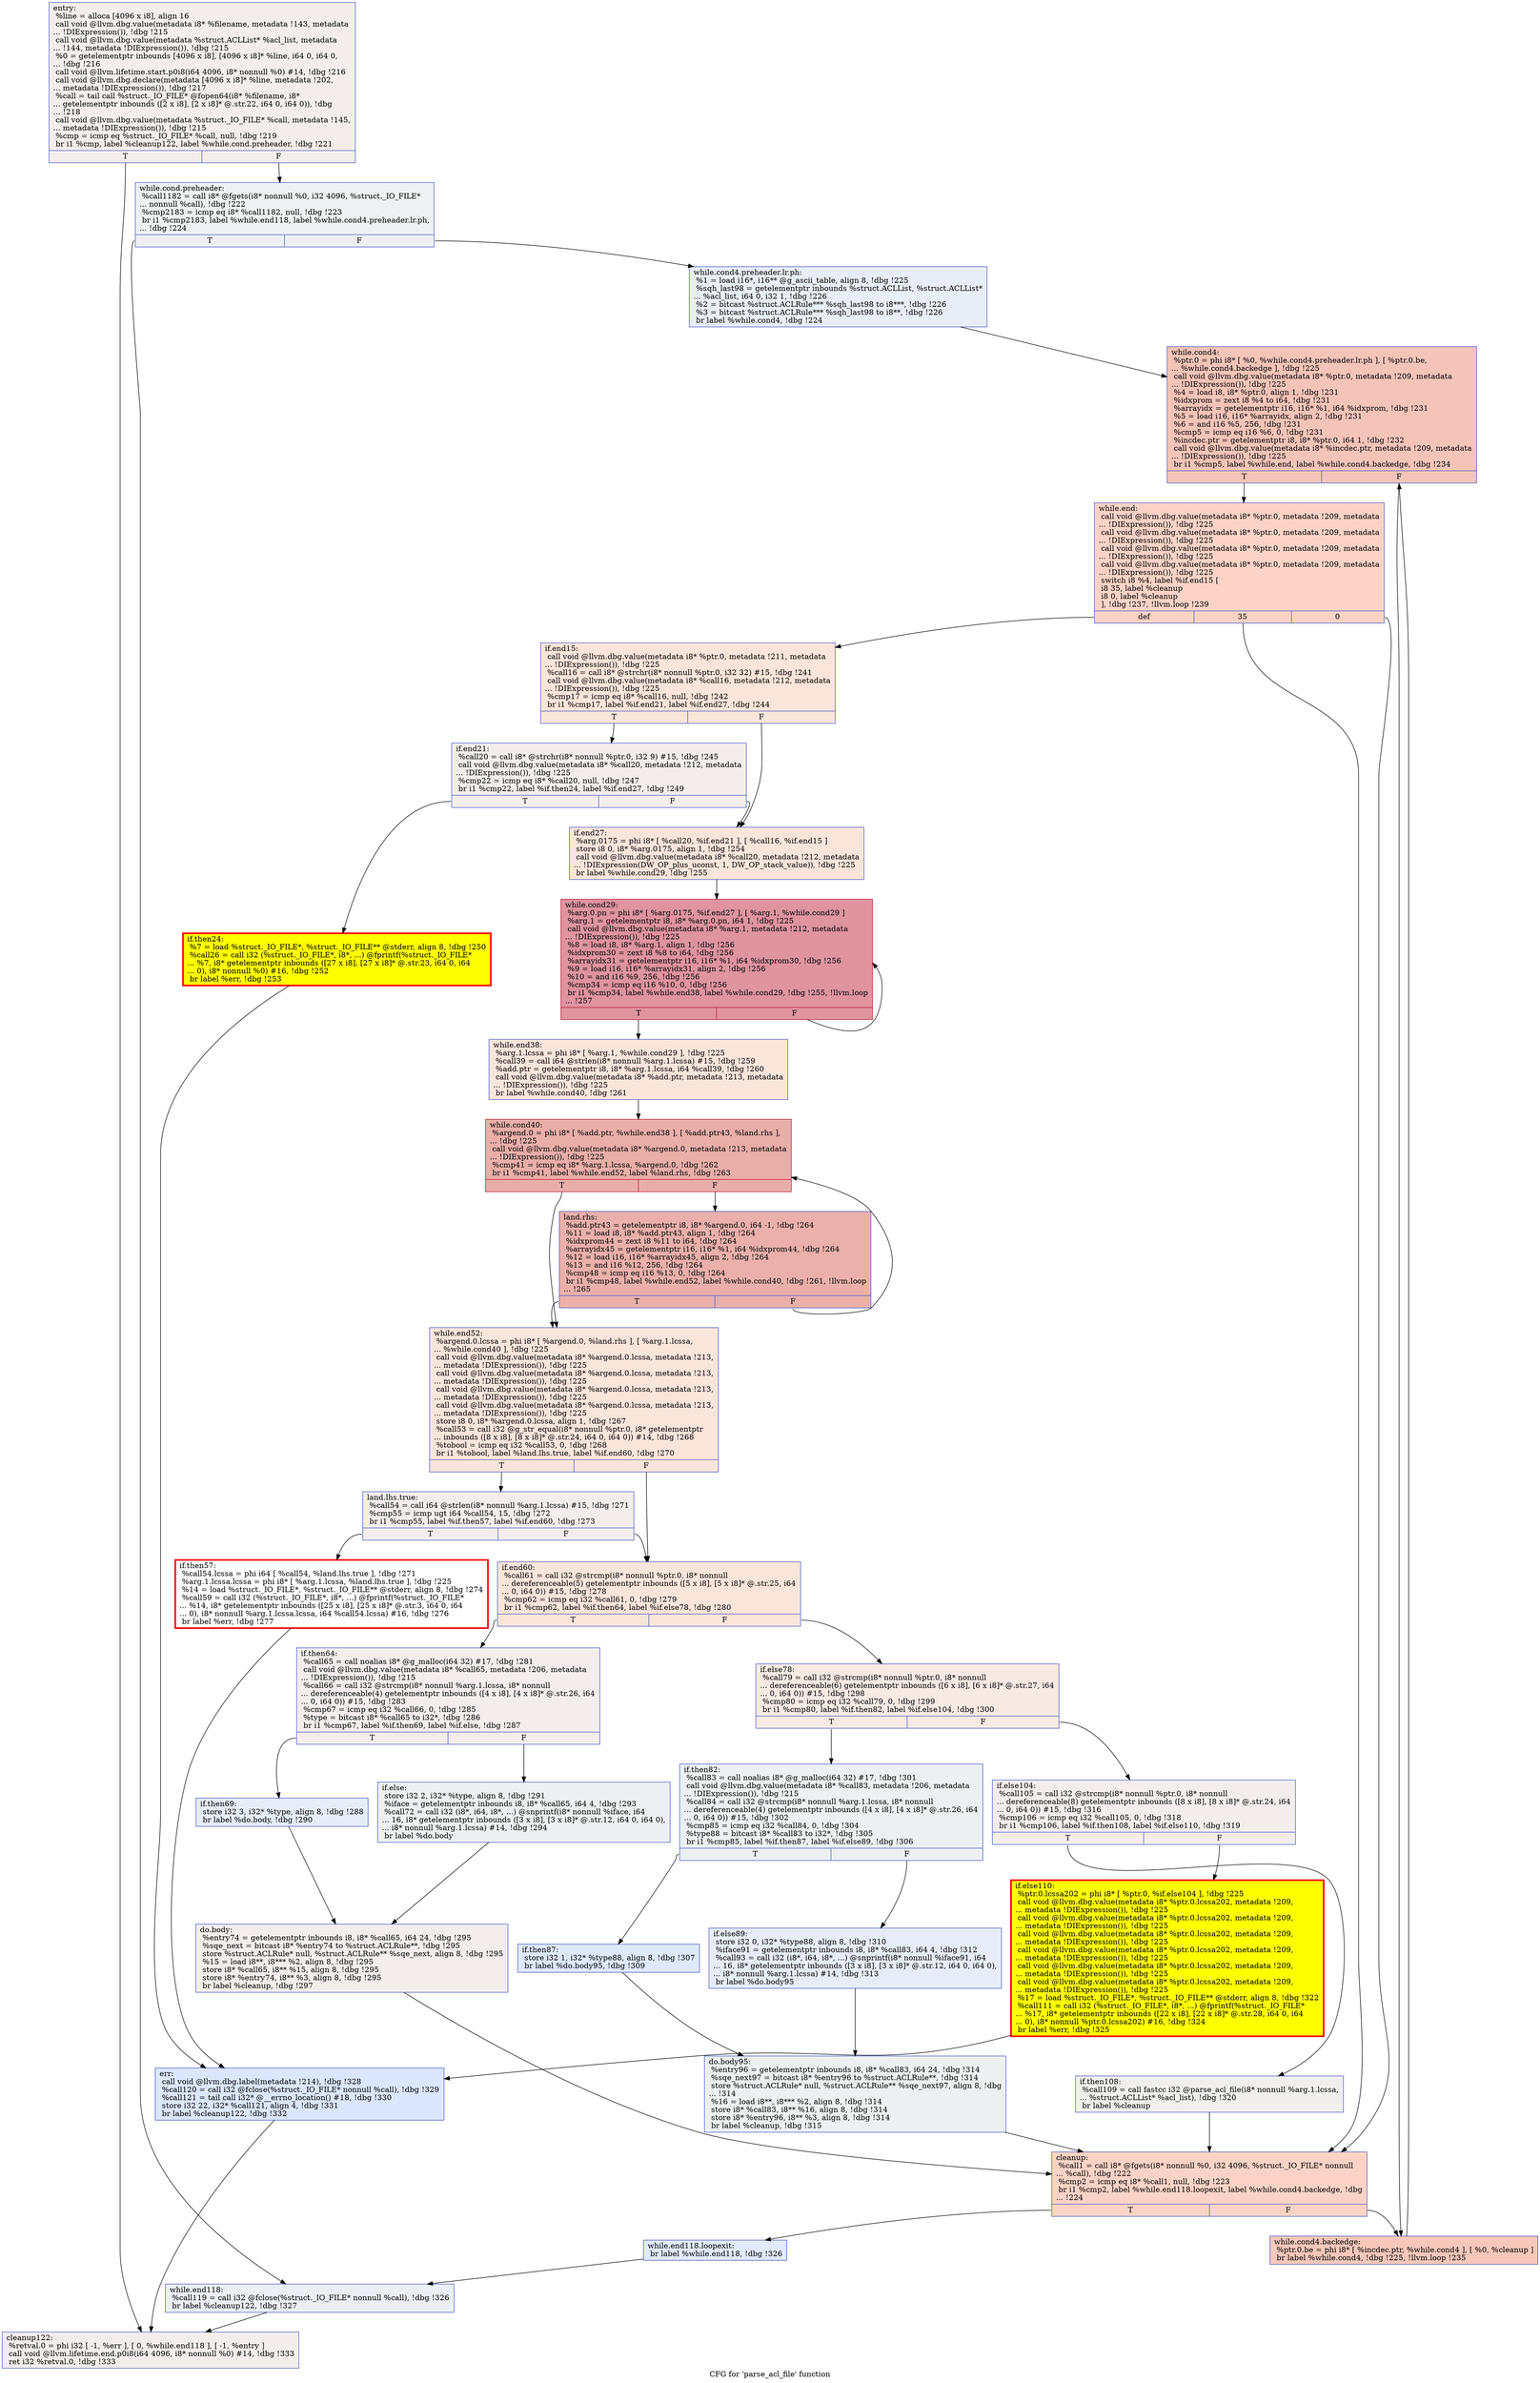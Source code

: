 digraph "CFG for 'parse_acl_file' function" {
	label="CFG for 'parse_acl_file' function";

	Node0x558052d55990 [shape=record,color="#3d50c3ff", style=filled, fillcolor="#e5d8d170",label="{entry:\l  %line = alloca [4096 x i8], align 16\l  call void @llvm.dbg.value(metadata i8* %filename, metadata !143, metadata\l... !DIExpression()), !dbg !215\l  call void @llvm.dbg.value(metadata %struct.ACLList* %acl_list, metadata\l... !144, metadata !DIExpression()), !dbg !215\l  %0 = getelementptr inbounds [4096 x i8], [4096 x i8]* %line, i64 0, i64 0,\l... !dbg !216\l  call void @llvm.lifetime.start.p0i8(i64 4096, i8* nonnull %0) #14, !dbg !216\l  call void @llvm.dbg.declare(metadata [4096 x i8]* %line, metadata !202,\l... metadata !DIExpression()), !dbg !217\l  %call = tail call %struct._IO_FILE* @fopen64(i8* %filename, i8*\l... getelementptr inbounds ([2 x i8], [2 x i8]* @.str.22, i64 0, i64 0)), !dbg\l... !218\l  call void @llvm.dbg.value(metadata %struct._IO_FILE* %call, metadata !145,\l... metadata !DIExpression()), !dbg !215\l  %cmp = icmp eq %struct._IO_FILE* %call, null, !dbg !219\l  br i1 %cmp, label %cleanup122, label %while.cond.preheader, !dbg !221\l|{<s0>T|<s1>F}}"];
	Node0x558052d55990:s0 -> Node0x558052d5aca0;
	Node0x558052d55990:s1 -> Node0x558052e73c90;
	Node0x558052e73c90 [shape=record,color="#3d50c3ff", style=filled, fillcolor="#d9dce170",label="{while.cond.preheader:                             \l  %call1182 = call i8* @fgets(i8* nonnull %0, i32 4096, %struct._IO_FILE*\l... nonnull %call), !dbg !222\l  %cmp2183 = icmp eq i8* %call1182, null, !dbg !223\l  br i1 %cmp2183, label %while.end118, label %while.cond4.preheader.lr.ph,\l... !dbg !224\l|{<s0>T|<s1>F}}"];
	Node0x558052e73c90:s0 -> Node0x558052d5b060;
	Node0x558052e73c90:s1 -> Node0x558052e76d30;
	Node0x558052e76d30 [shape=record,color="#3d50c3ff", style=filled, fillcolor="#cbd8ee70",label="{while.cond4.preheader.lr.ph:                      \l  %1 = load i16*, i16** @g_ascii_table, align 8, !dbg !225\l  %sqh_last98 = getelementptr inbounds %struct.ACLList, %struct.ACLList*\l... %acl_list, i64 0, i32 1, !dbg !226\l  %2 = bitcast %struct.ACLRule*** %sqh_last98 to i8***, !dbg !226\l  %3 = bitcast %struct.ACLRule*** %sqh_last98 to i8**, !dbg !226\l  br label %while.cond4, !dbg !224\l}"];
	Node0x558052e76d30 -> Node0x558052d595f0;
	Node0x558052d595f0 [shape=record,color="#3d50c3ff", style=filled, fillcolor="#e97a5f70",label="{while.cond4:                                      \l  %ptr.0 = phi i8* [ %0, %while.cond4.preheader.lr.ph ], [ %ptr.0.be,\l... %while.cond4.backedge ], !dbg !225\l  call void @llvm.dbg.value(metadata i8* %ptr.0, metadata !209, metadata\l... !DIExpression()), !dbg !225\l  %4 = load i8, i8* %ptr.0, align 1, !dbg !231\l  %idxprom = zext i8 %4 to i64, !dbg !231\l  %arrayidx = getelementptr i16, i16* %1, i64 %idxprom, !dbg !231\l  %5 = load i16, i16* %arrayidx, align 2, !dbg !231\l  %6 = and i16 %5, 256, !dbg !231\l  %cmp5 = icmp eq i16 %6, 0, !dbg !231\l  %incdec.ptr = getelementptr i8, i8* %ptr.0, i64 1, !dbg !232\l  call void @llvm.dbg.value(metadata i8* %incdec.ptr, metadata !209, metadata\l... !DIExpression()), !dbg !225\l  br i1 %cmp5, label %while.end, label %while.cond4.backedge, !dbg !234\l|{<s0>T|<s1>F}}"];
	Node0x558052d595f0:s0 -> Node0x558052d5ceb0;
	Node0x558052d595f0:s1 -> Node0x558052e7ca10;
	Node0x558052e7ca10 [shape=record,color="#3d50c3ff", style=filled, fillcolor="#ec7f6370",label="{while.cond4.backedge:                             \l  %ptr.0.be = phi i8* [ %incdec.ptr, %while.cond4 ], [ %0, %cleanup ]\l  br label %while.cond4, !dbg !225, !llvm.loop !235\l}"];
	Node0x558052e7ca10 -> Node0x558052d595f0;
	Node0x558052d5ceb0 [shape=record,color="#3d50c3ff", style=filled, fillcolor="#f59c7d70",label="{while.end:                                        \l  call void @llvm.dbg.value(metadata i8* %ptr.0, metadata !209, metadata\l... !DIExpression()), !dbg !225\l  call void @llvm.dbg.value(metadata i8* %ptr.0, metadata !209, metadata\l... !DIExpression()), !dbg !225\l  call void @llvm.dbg.value(metadata i8* %ptr.0, metadata !209, metadata\l... !DIExpression()), !dbg !225\l  call void @llvm.dbg.value(metadata i8* %ptr.0, metadata !209, metadata\l... !DIExpression()), !dbg !225\l  switch i8 %4, label %if.end15 [\l    i8 35, label %cleanup\l    i8 0, label %cleanup\l  ], !dbg !237, !llvm.loop !239\l|{<s0>def|<s1>35|<s2>0}}"];
	Node0x558052d5ceb0:s0 -> Node0x558052d5f130;
	Node0x558052d5ceb0:s1 -> Node0x558052d5fa70;
	Node0x558052d5ceb0:s2 -> Node0x558052d5fa70;
	Node0x558052d5f130 [shape=record,color="#3d50c3ff", style=filled, fillcolor="#f5c1a970",label="{if.end15:                                         \l  call void @llvm.dbg.value(metadata i8* %ptr.0, metadata !211, metadata\l... !DIExpression()), !dbg !225\l  %call16 = call i8* @strchr(i8* nonnull %ptr.0, i32 32) #15, !dbg !241\l  call void @llvm.dbg.value(metadata i8* %call16, metadata !212, metadata\l... !DIExpression()), !dbg !225\l  %cmp17 = icmp eq i8* %call16, null, !dbg !242\l  br i1 %cmp17, label %if.end21, label %if.end27, !dbg !244\l|{<s0>T|<s1>F}}"];
	Node0x558052d5f130:s0 -> Node0x558052d60a50;
	Node0x558052d5f130:s1 -> Node0x558052d61150;
	Node0x558052d60a50 [shape=record,color="#3d50c3ff", style=filled, fillcolor="#e3d9d370",label="{if.end21:                                         \l  %call20 = call i8* @strchr(i8* nonnull %ptr.0, i32 9) #15, !dbg !245\l  call void @llvm.dbg.value(metadata i8* %call20, metadata !212, metadata\l... !DIExpression()), !dbg !225\l  %cmp22 = icmp eq i8* %call20, null, !dbg !247\l  br i1 %cmp22, label %if.then24, label %if.end27, !dbg !249\l|{<s0>T|<s1>F}}"];
	Node0x558052d60a50:s0 -> Node0x558052d61100;
	Node0x558052d60a50:s1 -> Node0x558052d61150;
	Node0x558052d61100 [shape=record,penwidth=3.0, style="filled", color="red", fillcolor="yellow",label="{if.then24:                                        \l  %7 = load %struct._IO_FILE*, %struct._IO_FILE** @stderr, align 8, !dbg !250\l  %call26 = call i32 (%struct._IO_FILE*, i8*, ...) @fprintf(%struct._IO_FILE*\l... %7, i8* getelementptr inbounds ([27 x i8], [27 x i8]* @.str.23, i64 0, i64\l... 0), i8* nonnull %0) #16, !dbg !252\l  br label %err, !dbg !253\l}"];
	Node0x558052d61100 -> Node0x558052d60690;
	Node0x558052d61150 [shape=record,color="#3d50c3ff", style=filled, fillcolor="#f4c5ad70",label="{if.end27:                                         \l  %arg.0175 = phi i8* [ %call20, %if.end21 ], [ %call16, %if.end15 ]\l  store i8 0, i8* %arg.0175, align 1, !dbg !254\l  call void @llvm.dbg.value(metadata i8* %call20, metadata !212, metadata\l... !DIExpression(DW_OP_plus_uconst, 1, DW_OP_stack_value)), !dbg !225\l  br label %while.cond29, !dbg !255\l}"];
	Node0x558052d61150 -> Node0x558052d62780;
	Node0x558052d62780 [shape=record,color="#b70d28ff", style=filled, fillcolor="#b70d2870",label="{while.cond29:                                     \l  %arg.0.pn = phi i8* [ %arg.0175, %if.end27 ], [ %arg.1, %while.cond29 ]\l  %arg.1 = getelementptr i8, i8* %arg.0.pn, i64 1, !dbg !225\l  call void @llvm.dbg.value(metadata i8* %arg.1, metadata !212, metadata\l... !DIExpression()), !dbg !225\l  %8 = load i8, i8* %arg.1, align 1, !dbg !256\l  %idxprom30 = zext i8 %8 to i64, !dbg !256\l  %arrayidx31 = getelementptr i16, i16* %1, i64 %idxprom30, !dbg !256\l  %9 = load i16, i16* %arrayidx31, align 2, !dbg !256\l  %10 = and i16 %9, 256, !dbg !256\l  %cmp34 = icmp eq i16 %10, 0, !dbg !256\l  br i1 %cmp34, label %while.end38, label %while.cond29, !dbg !255, !llvm.loop\l... !257\l|{<s0>T|<s1>F}}"];
	Node0x558052d62780:s0 -> Node0x558052d62910;
	Node0x558052d62780:s1 -> Node0x558052d62780;
	Node0x558052d62910 [shape=record,color="#3d50c3ff", style=filled, fillcolor="#f4c5ad70",label="{while.end38:                                      \l  %arg.1.lcssa = phi i8* [ %arg.1, %while.cond29 ], !dbg !225\l  %call39 = call i64 @strlen(i8* nonnull %arg.1.lcssa) #15, !dbg !259\l  %add.ptr = getelementptr i8, i8* %arg.1.lcssa, i64 %call39, !dbg !260\l  call void @llvm.dbg.value(metadata i8* %add.ptr, metadata !213, metadata\l... !DIExpression()), !dbg !225\l  br label %while.cond40, !dbg !261\l}"];
	Node0x558052d62910 -> Node0x558052d3dca0;
	Node0x558052d3dca0 [shape=record,color="#b70d28ff", style=filled, fillcolor="#d0473d70",label="{while.cond40:                                     \l  %argend.0 = phi i8* [ %add.ptr, %while.end38 ], [ %add.ptr43, %land.rhs ],\l... !dbg !225\l  call void @llvm.dbg.value(metadata i8* %argend.0, metadata !213, metadata\l... !DIExpression()), !dbg !225\l  %cmp41 = icmp eq i8* %arg.1.lcssa, %argend.0, !dbg !262\l  br i1 %cmp41, label %while.end52, label %land.rhs, !dbg !263\l|{<s0>T|<s1>F}}"];
	Node0x558052d3dca0:s0 -> Node0x558052d3de50;
	Node0x558052d3dca0:s1 -> Node0x558052d3df80;
	Node0x558052d3df80 [shape=record,color="#3d50c3ff", style=filled, fillcolor="#d24b4070",label="{land.rhs:                                         \l  %add.ptr43 = getelementptr i8, i8* %argend.0, i64 -1, !dbg !264\l  %11 = load i8, i8* %add.ptr43, align 1, !dbg !264\l  %idxprom44 = zext i8 %11 to i64, !dbg !264\l  %arrayidx45 = getelementptr i16, i16* %1, i64 %idxprom44, !dbg !264\l  %12 = load i16, i16* %arrayidx45, align 2, !dbg !264\l  %13 = and i16 %12, 256, !dbg !264\l  %cmp48 = icmp eq i16 %13, 0, !dbg !264\l  br i1 %cmp48, label %while.end52, label %while.cond40, !dbg !261, !llvm.loop\l... !265\l|{<s0>T|<s1>F}}"];
	Node0x558052d3df80:s0 -> Node0x558052d3de50;
	Node0x558052d3df80:s1 -> Node0x558052d3dca0;
	Node0x558052d3de50 [shape=record,color="#3d50c3ff", style=filled, fillcolor="#f4c5ad70",label="{while.end52:                                      \l  %argend.0.lcssa = phi i8* [ %argend.0, %land.rhs ], [ %arg.1.lcssa,\l... %while.cond40 ], !dbg !225\l  call void @llvm.dbg.value(metadata i8* %argend.0.lcssa, metadata !213,\l... metadata !DIExpression()), !dbg !225\l  call void @llvm.dbg.value(metadata i8* %argend.0.lcssa, metadata !213,\l... metadata !DIExpression()), !dbg !225\l  call void @llvm.dbg.value(metadata i8* %argend.0.lcssa, metadata !213,\l... metadata !DIExpression()), !dbg !225\l  call void @llvm.dbg.value(metadata i8* %argend.0.lcssa, metadata !213,\l... metadata !DIExpression()), !dbg !225\l  store i8 0, i8* %argend.0.lcssa, align 1, !dbg !267\l  %call53 = call i32 @g_str_equal(i8* nonnull %ptr.0, i8* getelementptr\l... inbounds ([8 x i8], [8 x i8]* @.str.24, i64 0, i64 0)) #14, !dbg !268\l  %tobool = icmp eq i32 %call53, 0, !dbg !268\l  br i1 %tobool, label %land.lhs.true, label %if.end60, !dbg !270\l|{<s0>T|<s1>F}}"];
	Node0x558052d3de50:s0 -> Node0x558052d3f1d0;
	Node0x558052d3de50:s1 -> Node0x558052d3f180;
	Node0x558052d3f1d0 [shape=record,color="#3d50c3ff", style=filled, fillcolor="#e3d9d370",label="{land.lhs.true:                                    \l  %call54 = call i64 @strlen(i8* nonnull %arg.1.lcssa) #15, !dbg !271\l  %cmp55 = icmp ugt i64 %call54, 15, !dbg !272\l  br i1 %cmp55, label %if.then57, label %if.end60, !dbg !273\l|{<s0>T|<s1>F}}"];
	Node0x558052d3f1d0:s0 -> Node0x558052d3f130;
	Node0x558052d3f1d0:s1 -> Node0x558052d3f180;
	Node0x558052d3f130 [shape=record,penwidth=3.0, color="red",label="{if.then57:                                        \l  %call54.lcssa = phi i64 [ %call54, %land.lhs.true ], !dbg !271\l  %arg.1.lcssa.lcssa = phi i8* [ %arg.1.lcssa, %land.lhs.true ], !dbg !225\l  %14 = load %struct._IO_FILE*, %struct._IO_FILE** @stderr, align 8, !dbg !274\l  %call59 = call i32 (%struct._IO_FILE*, i8*, ...) @fprintf(%struct._IO_FILE*\l... %14, i8* getelementptr inbounds ([25 x i8], [25 x i8]* @.str.3, i64 0, i64\l... 0), i8* nonnull %arg.1.lcssa.lcssa, i64 %call54.lcssa) #16, !dbg !276\l  br label %err, !dbg !277\l}"];
	Node0x558052d3f130 -> Node0x558052d60690;
	Node0x558052d3f180 [shape=record,color="#3d50c3ff", style=filled, fillcolor="#f4c5ad70",label="{if.end60:                                         \l  %call61 = call i32 @strcmp(i8* nonnull %ptr.0, i8* nonnull\l... dereferenceable(5) getelementptr inbounds ([5 x i8], [5 x i8]* @.str.25, i64\l... 0, i64 0)) #15, !dbg !278\l  %cmp62 = icmp eq i32 %call61, 0, !dbg !279\l  br i1 %cmp62, label %if.then64, label %if.else78, !dbg !280\l|{<s0>T|<s1>F}}"];
	Node0x558052d3f180:s0 -> Node0x558052d6b430;
	Node0x558052d3f180:s1 -> Node0x558052d6b4f0;
	Node0x558052d6b430 [shape=record,color="#3d50c3ff", style=filled, fillcolor="#e3d9d370",label="{if.then64:                                        \l  %call65 = call noalias i8* @g_malloc(i64 32) #17, !dbg !281\l  call void @llvm.dbg.value(metadata i8* %call65, metadata !206, metadata\l... !DIExpression()), !dbg !215\l  %call66 = call i32 @strcmp(i8* nonnull %arg.1.lcssa, i8* nonnull\l... dereferenceable(4) getelementptr inbounds ([4 x i8], [4 x i8]* @.str.26, i64\l... 0, i64 0)) #15, !dbg !283\l  %cmp67 = icmp eq i32 %call66, 0, !dbg !285\l  %type = bitcast i8* %call65 to i32*, !dbg !286\l  br i1 %cmp67, label %if.then69, label %if.else, !dbg !287\l|{<s0>T|<s1>F}}"];
	Node0x558052d6b430:s0 -> Node0x558052d6ce80;
	Node0x558052d6b430:s1 -> Node0x558052d6cf20;
	Node0x558052d6ce80 [shape=record,color="#3d50c3ff", style=filled, fillcolor="#c5d6f270",label="{if.then69:                                        \l  store i32 3, i32* %type, align 8, !dbg !288\l  br label %do.body, !dbg !290\l}"];
	Node0x558052d6ce80 -> Node0x558052d61a80;
	Node0x558052d6cf20 [shape=record,color="#3d50c3ff", style=filled, fillcolor="#d6dce470",label="{if.else:                                          \l  store i32 2, i32* %type, align 8, !dbg !291\l  %iface = getelementptr inbounds i8, i8* %call65, i64 4, !dbg !293\l  %call72 = call i32 (i8*, i64, i8*, ...) @snprintf(i8* nonnull %iface, i64\l... 16, i8* getelementptr inbounds ([3 x i8], [3 x i8]* @.str.12, i64 0, i64 0),\l... i8* nonnull %arg.1.lcssa) #14, !dbg !294\l  br label %do.body\l}"];
	Node0x558052d6cf20 -> Node0x558052d61a80;
	Node0x558052d61a80 [shape=record,color="#3d50c3ff", style=filled, fillcolor="#e3d9d370",label="{do.body:                                          \l  %entry74 = getelementptr inbounds i8, i8* %call65, i64 24, !dbg !295\l  %sqe_next = bitcast i8* %entry74 to %struct.ACLRule**, !dbg !295\l  store %struct.ACLRule* null, %struct.ACLRule** %sqe_next, align 8, !dbg !295\l  %15 = load i8**, i8*** %2, align 8, !dbg !295\l  store i8* %call65, i8** %15, align 8, !dbg !295\l  store i8* %entry74, i8** %3, align 8, !dbg !295\l  br label %cleanup, !dbg !297\l}"];
	Node0x558052d61a80 -> Node0x558052d5fa70;
	Node0x558052d6b4f0 [shape=record,color="#3d50c3ff", style=filled, fillcolor="#eed0c070",label="{if.else78:                                        \l  %call79 = call i32 @strcmp(i8* nonnull %ptr.0, i8* nonnull\l... dereferenceable(6) getelementptr inbounds ([6 x i8], [6 x i8]* @.str.27, i64\l... 0, i64 0)) #15, !dbg !298\l  %cmp80 = icmp eq i32 %call79, 0, !dbg !299\l  br i1 %cmp80, label %if.then82, label %if.else104, !dbg !300\l|{<s0>T|<s1>F}}"];
	Node0x558052d6b4f0:s0 -> Node0x558052d6f360;
	Node0x558052d6b4f0:s1 -> Node0x558052d6f400;
	Node0x558052d6f360 [shape=record,color="#3d50c3ff", style=filled, fillcolor="#d6dce470",label="{if.then82:                                        \l  %call83 = call noalias i8* @g_malloc(i64 32) #17, !dbg !301\l  call void @llvm.dbg.value(metadata i8* %call83, metadata !206, metadata\l... !DIExpression()), !dbg !215\l  %call84 = call i32 @strcmp(i8* nonnull %arg.1.lcssa, i8* nonnull\l... dereferenceable(4) getelementptr inbounds ([4 x i8], [4 x i8]* @.str.26, i64\l... 0, i64 0)) #15, !dbg !302\l  %cmp85 = icmp eq i32 %call84, 0, !dbg !304\l  %type88 = bitcast i8* %call83 to i32*, !dbg !305\l  br i1 %cmp85, label %if.then87, label %if.else89, !dbg !306\l|{<s0>T|<s1>F}}"];
	Node0x558052d6f360:s0 -> Node0x558052d6fca0;
	Node0x558052d6f360:s1 -> Node0x558052d6fd60;
	Node0x558052d6fca0 [shape=record,color="#3d50c3ff", style=filled, fillcolor="#b5cdfa70",label="{if.then87:                                        \l  store i32 1, i32* %type88, align 8, !dbg !307\l  br label %do.body95, !dbg !309\l}"];
	Node0x558052d6fca0 -> Node0x558052d70f90;
	Node0x558052d6fd60 [shape=record,color="#3d50c3ff", style=filled, fillcolor="#c7d7f070",label="{if.else89:                                        \l  store i32 0, i32* %type88, align 8, !dbg !310\l  %iface91 = getelementptr inbounds i8, i8* %call83, i64 4, !dbg !312\l  %call93 = call i32 (i8*, i64, i8*, ...) @snprintf(i8* nonnull %iface91, i64\l... 16, i8* getelementptr inbounds ([3 x i8], [3 x i8]* @.str.12, i64 0, i64 0),\l... i8* nonnull %arg.1.lcssa) #14, !dbg !313\l  br label %do.body95\l}"];
	Node0x558052d6fd60 -> Node0x558052d70f90;
	Node0x558052d70f90 [shape=record,color="#3d50c3ff", style=filled, fillcolor="#d6dce470",label="{do.body95:                                        \l  %entry96 = getelementptr inbounds i8, i8* %call83, i64 24, !dbg !314\l  %sqe_next97 = bitcast i8* %entry96 to %struct.ACLRule**, !dbg !314\l  store %struct.ACLRule* null, %struct.ACLRule** %sqe_next97, align 8, !dbg\l... !314\l  %16 = load i8**, i8*** %2, align 8, !dbg !314\l  store i8* %call83, i8** %16, align 8, !dbg !314\l  store i8* %entry96, i8** %3, align 8, !dbg !314\l  br label %cleanup, !dbg !315\l}"];
	Node0x558052d70f90 -> Node0x558052d5fa70;
	Node0x558052d6f400 [shape=record,color="#3d50c3ff", style=filled, fillcolor="#e3d9d370",label="{if.else104:                                       \l  %call105 = call i32 @strcmp(i8* nonnull %ptr.0, i8* nonnull\l... dereferenceable(8) getelementptr inbounds ([8 x i8], [8 x i8]* @.str.24, i64\l... 0, i64 0)) #15, !dbg !316\l  %cmp106 = icmp eq i32 %call105, 0, !dbg !318\l  br i1 %cmp106, label %if.then108, label %if.else110, !dbg !319\l|{<s0>T|<s1>F}}"];
	Node0x558052d6f400:s0 -> Node0x558052d71e90;
	Node0x558052d6f400:s1 -> Node0x558052d71f30;
	Node0x558052d71e90 [shape=record,color="#3d50c3ff", style=filled, fillcolor="#e0dbd870",label="{if.then108:                                       \l  %call109 = call fastcc i32 @parse_acl_file(i8* nonnull %arg.1.lcssa,\l... %struct.ACLList* %acl_list), !dbg !320\l  br label %cleanup\l}"];
	Node0x558052d71e90 -> Node0x558052d5fa70;
	Node0x558052d71f30 [shape=record,penwidth=3.0, style="filled", color="red", fillcolor="yellow",label="{if.else110:                                       \l  %ptr.0.lcssa202 = phi i8* [ %ptr.0, %if.else104 ], !dbg !225\l  call void @llvm.dbg.value(metadata i8* %ptr.0.lcssa202, metadata !209,\l... metadata !DIExpression()), !dbg !225\l  call void @llvm.dbg.value(metadata i8* %ptr.0.lcssa202, metadata !209,\l... metadata !DIExpression()), !dbg !225\l  call void @llvm.dbg.value(metadata i8* %ptr.0.lcssa202, metadata !209,\l... metadata !DIExpression()), !dbg !225\l  call void @llvm.dbg.value(metadata i8* %ptr.0.lcssa202, metadata !209,\l... metadata !DIExpression()), !dbg !225\l  call void @llvm.dbg.value(metadata i8* %ptr.0.lcssa202, metadata !209,\l... metadata !DIExpression()), !dbg !225\l  call void @llvm.dbg.value(metadata i8* %ptr.0.lcssa202, metadata !209,\l... metadata !DIExpression()), !dbg !225\l  %17 = load %struct._IO_FILE*, %struct._IO_FILE** @stderr, align 8, !dbg !322\l  %call111 = call i32 (%struct._IO_FILE*, i8*, ...) @fprintf(%struct._IO_FILE*\l... %17, i8* getelementptr inbounds ([22 x i8], [22 x i8]* @.str.28, i64 0, i64\l... 0), i8* nonnull %ptr.0.lcssa202) #16, !dbg !324\l  br label %err, !dbg !325\l}"];
	Node0x558052d71f30 -> Node0x558052d60690;
	Node0x558052d5fa70 [shape=record,color="#3d50c3ff", style=filled, fillcolor="#f59c7d70",label="{cleanup:                                          \l  %call1 = call i8* @fgets(i8* nonnull %0, i32 4096, %struct._IO_FILE* nonnull\l... %call), !dbg !222\l  %cmp2 = icmp eq i8* %call1, null, !dbg !223\l  br i1 %cmp2, label %while.end118.loopexit, label %while.cond4.backedge, !dbg\l... !224\l|{<s0>T|<s1>F}}"];
	Node0x558052d5fa70:s0 -> Node0x558052e8da50;
	Node0x558052d5fa70:s1 -> Node0x558052e7ca10;
	Node0x558052e8da50 [shape=record,color="#3d50c3ff", style=filled, fillcolor="#b9d0f970",label="{while.end118.loopexit:                            \l  br label %while.end118, !dbg !326\l}"];
	Node0x558052e8da50 -> Node0x558052d5b060;
	Node0x558052d5b060 [shape=record,color="#3d50c3ff", style=filled, fillcolor="#d1dae970",label="{while.end118:                                     \l  %call119 = call i32 @fclose(%struct._IO_FILE* nonnull %call), !dbg !326\l  br label %cleanup122, !dbg !327\l}"];
	Node0x558052d5b060 -> Node0x558052d5aca0;
	Node0x558052d60690 [shape=record,color="#3d50c3ff", style=filled, fillcolor="#aec9fc70",label="{err:                                              \l  call void @llvm.dbg.label(metadata !214), !dbg !328\l  %call120 = call i32 @fclose(%struct._IO_FILE* nonnull %call), !dbg !329\l  %call121 = tail call i32* @__errno_location() #18, !dbg !330\l  store i32 22, i32* %call121, align 4, !dbg !331\l  br label %cleanup122, !dbg !332\l}"];
	Node0x558052d60690 -> Node0x558052d5aca0;
	Node0x558052d5aca0 [shape=record,color="#3d50c3ff", style=filled, fillcolor="#e5d8d170",label="{cleanup122:                                       \l  %retval.0 = phi i32 [ -1, %err ], [ 0, %while.end118 ], [ -1, %entry ]\l  call void @llvm.lifetime.end.p0i8(i64 4096, i8* nonnull %0) #14, !dbg !333\l  ret i32 %retval.0, !dbg !333\l}"];
}

